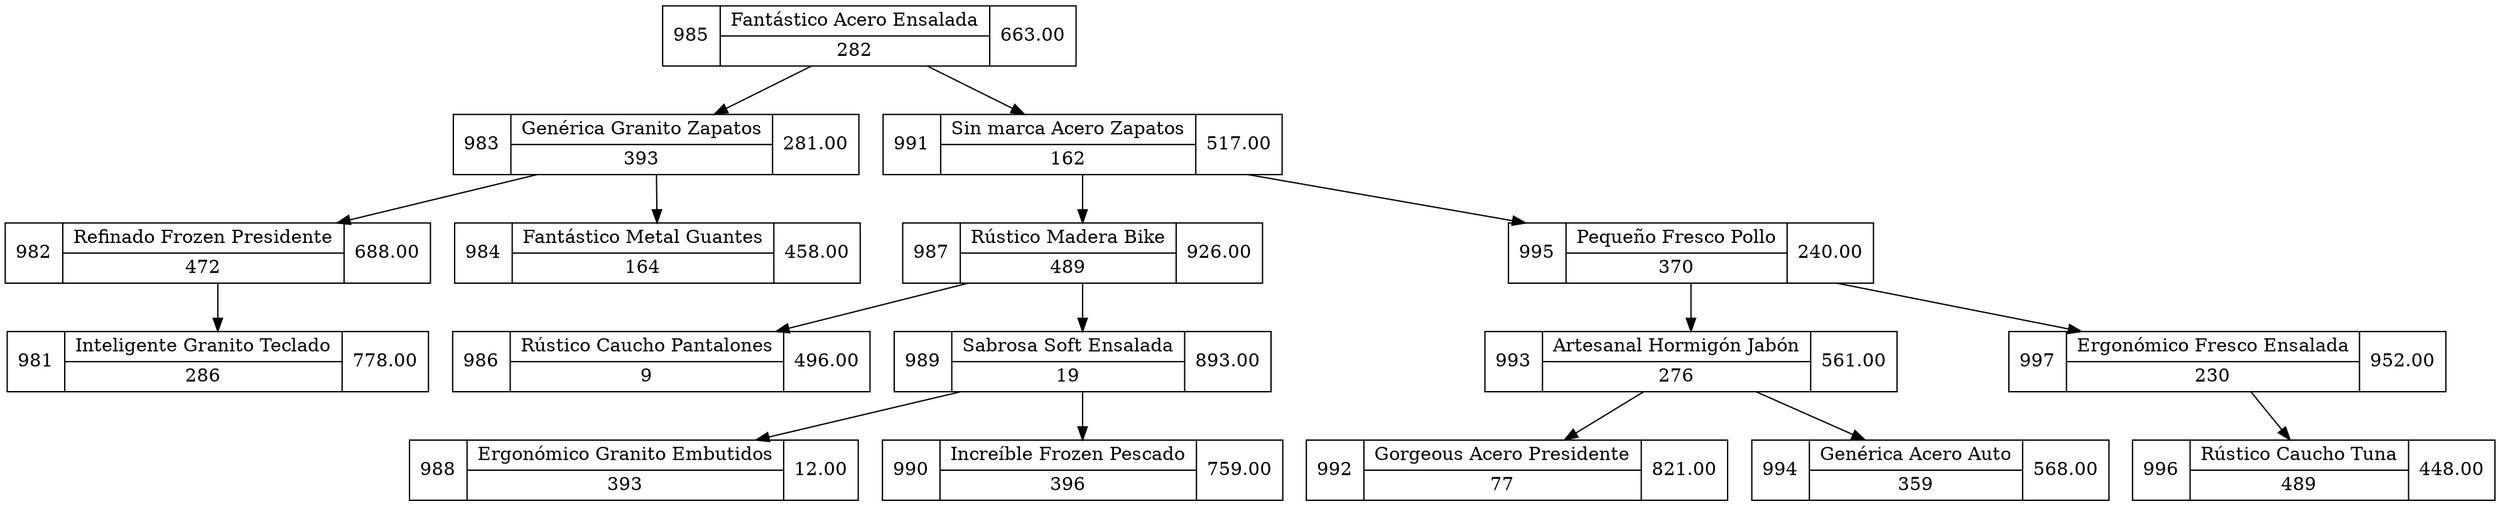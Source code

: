 digraph arbol{
  node [shape=record]
"981" [label="981|{Inteligente Granito Teclado|286}|778.00"]
"982" [label="982|{Refinado Frozen Presidente|472}|688.00"]
"982"->"981"
"983" [label="983|{Genérica Granito Zapatos|393}|281.00"]
"983"->"982"
"983"->"984"
"984" [label="984|{Fantástico Metal Guantes|164}|458.00"]
"985" [label="985|{Fantástico Acero Ensalada|282}|663.00"]
"985"->"983"
"985"->"991"
"986" [label="986|{Rústico Caucho Pantalones|9}|496.00"]
"987" [label="987|{Rústico Madera Bike|489}|926.00"]
"987"->"986"
"987"->"989"
"988" [label="988|{Ergonómico Granito Embutidos|393}|12.00"]
"989" [label="989|{Sabrosa Soft Ensalada|19}|893.00"]
"989"->"988"
"989"->"990"
"990" [label="990|{Increíble Frozen Pescado|396}|759.00"]
"991" [label="991|{Sin marca Acero Zapatos|162}|517.00"]
"991"->"987"
"991"->"995"
"992" [label="992|{Gorgeous Acero Presidente|77}|821.00"]
"993" [label="993|{Artesanal Hormigón Jabón|276}|561.00"]
"993"->"992"
"993"->"994"
"994" [label="994|{Genérica Acero Auto|359}|568.00"]
"995" [label="995|{Pequeño Fresco Pollo|370}|240.00"]
"995"->"993"
"995"->"997"
"996" [label="996|{Rústico Caucho Tuna|489}|448.00"]
"997" [label="997|{Ergonómico Fresco Ensalada|230}|952.00"]
"997"->"996"
}